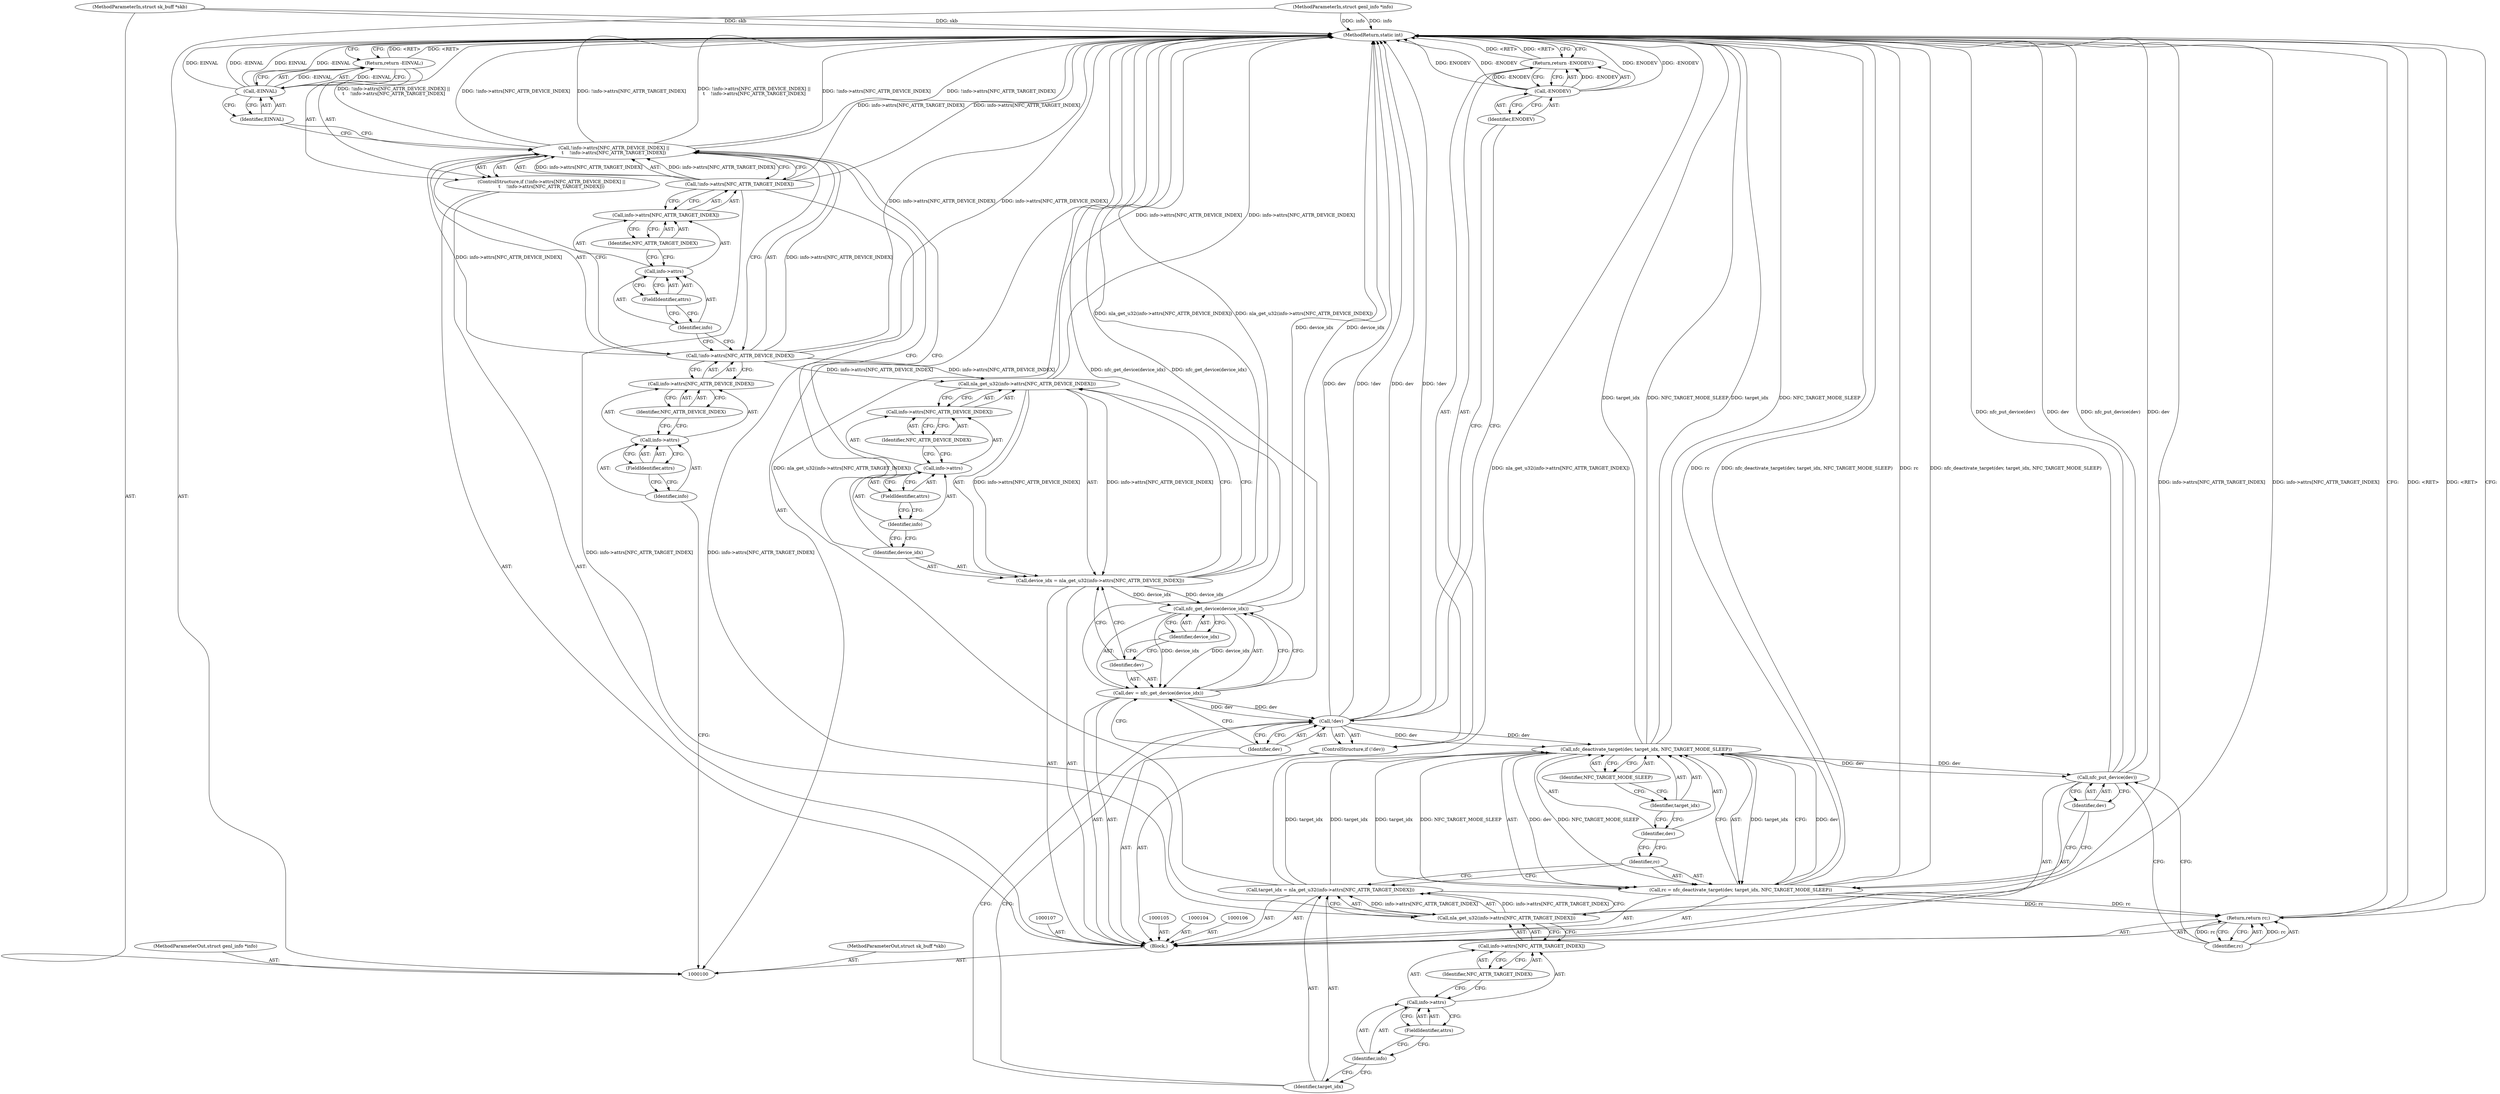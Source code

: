 digraph "0_linux_385097a3675749cbc9e97c085c0e5dfe4269ca51" {
"1000161" [label="(MethodReturn,static int)"];
"1000101" [label="(MethodParameterIn,struct sk_buff *skb)"];
"1000217" [label="(MethodParameterOut,struct sk_buff *skb)"];
"1000123" [label="(Call,-EINVAL)"];
"1000124" [label="(Identifier,EINVAL)"];
"1000122" [label="(Return,return -EINVAL;)"];
"1000127" [label="(Call,nla_get_u32(info->attrs[NFC_ATTR_DEVICE_INDEX]))"];
"1000125" [label="(Call,device_idx = nla_get_u32(info->attrs[NFC_ATTR_DEVICE_INDEX]))"];
"1000126" [label="(Identifier,device_idx)"];
"1000128" [label="(Call,info->attrs[NFC_ATTR_DEVICE_INDEX])"];
"1000129" [label="(Call,info->attrs)"];
"1000130" [label="(Identifier,info)"];
"1000131" [label="(FieldIdentifier,attrs)"];
"1000132" [label="(Identifier,NFC_ATTR_DEVICE_INDEX)"];
"1000133" [label="(Call,dev = nfc_get_device(device_idx))"];
"1000134" [label="(Identifier,dev)"];
"1000136" [label="(Identifier,device_idx)"];
"1000135" [label="(Call,nfc_get_device(device_idx))"];
"1000137" [label="(ControlStructure,if (!dev))"];
"1000138" [label="(Call,!dev)"];
"1000139" [label="(Identifier,dev)"];
"1000142" [label="(Identifier,ENODEV)"];
"1000140" [label="(Return,return -ENODEV;)"];
"1000141" [label="(Call,-ENODEV)"];
"1000143" [label="(Call,target_idx = nla_get_u32(info->attrs[NFC_ATTR_TARGET_INDEX]))"];
"1000144" [label="(Identifier,target_idx)"];
"1000145" [label="(Call,nla_get_u32(info->attrs[NFC_ATTR_TARGET_INDEX]))"];
"1000146" [label="(Call,info->attrs[NFC_ATTR_TARGET_INDEX])"];
"1000147" [label="(Call,info->attrs)"];
"1000148" [label="(Identifier,info)"];
"1000149" [label="(FieldIdentifier,attrs)"];
"1000150" [label="(Identifier,NFC_ATTR_TARGET_INDEX)"];
"1000102" [label="(MethodParameterIn,struct genl_info *info)"];
"1000218" [label="(MethodParameterOut,struct genl_info *info)"];
"1000151" [label="(Call,rc = nfc_deactivate_target(dev, target_idx, NFC_TARGET_MODE_SLEEP))"];
"1000152" [label="(Identifier,rc)"];
"1000154" [label="(Identifier,dev)"];
"1000155" [label="(Identifier,target_idx)"];
"1000156" [label="(Identifier,NFC_TARGET_MODE_SLEEP)"];
"1000153" [label="(Call,nfc_deactivate_target(dev, target_idx, NFC_TARGET_MODE_SLEEP))"];
"1000157" [label="(Call,nfc_put_device(dev))"];
"1000158" [label="(Identifier,dev)"];
"1000159" [label="(Return,return rc;)"];
"1000160" [label="(Identifier,rc)"];
"1000103" [label="(Block,)"];
"1000108" [label="(ControlStructure,if (!info->attrs[NFC_ATTR_DEVICE_INDEX] ||\n\t    !info->attrs[NFC_ATTR_TARGET_INDEX]))"];
"1000114" [label="(FieldIdentifier,attrs)"];
"1000115" [label="(Identifier,NFC_ATTR_DEVICE_INDEX)"];
"1000109" [label="(Call,!info->attrs[NFC_ATTR_DEVICE_INDEX] ||\n\t    !info->attrs[NFC_ATTR_TARGET_INDEX])"];
"1000110" [label="(Call,!info->attrs[NFC_ATTR_DEVICE_INDEX])"];
"1000111" [label="(Call,info->attrs[NFC_ATTR_DEVICE_INDEX])"];
"1000112" [label="(Call,info->attrs)"];
"1000113" [label="(Identifier,info)"];
"1000120" [label="(FieldIdentifier,attrs)"];
"1000121" [label="(Identifier,NFC_ATTR_TARGET_INDEX)"];
"1000116" [label="(Call,!info->attrs[NFC_ATTR_TARGET_INDEX])"];
"1000117" [label="(Call,info->attrs[NFC_ATTR_TARGET_INDEX])"];
"1000118" [label="(Call,info->attrs)"];
"1000119" [label="(Identifier,info)"];
"1000161" -> "1000100"  [label="AST: "];
"1000161" -> "1000122"  [label="CFG: "];
"1000161" -> "1000140"  [label="CFG: "];
"1000161" -> "1000159"  [label="CFG: "];
"1000122" -> "1000161"  [label="DDG: <RET>"];
"1000116" -> "1000161"  [label="DDG: info->attrs[NFC_ATTR_TARGET_INDEX]"];
"1000141" -> "1000161"  [label="DDG: ENODEV"];
"1000141" -> "1000161"  [label="DDG: -ENODEV"];
"1000157" -> "1000161"  [label="DDG: nfc_put_device(dev)"];
"1000157" -> "1000161"  [label="DDG: dev"];
"1000151" -> "1000161"  [label="DDG: rc"];
"1000151" -> "1000161"  [label="DDG: nfc_deactivate_target(dev, target_idx, NFC_TARGET_MODE_SLEEP)"];
"1000145" -> "1000161"  [label="DDG: info->attrs[NFC_ATTR_TARGET_INDEX]"];
"1000109" -> "1000161"  [label="DDG: !info->attrs[NFC_ATTR_DEVICE_INDEX] ||\n\t    !info->attrs[NFC_ATTR_TARGET_INDEX]"];
"1000109" -> "1000161"  [label="DDG: !info->attrs[NFC_ATTR_DEVICE_INDEX]"];
"1000109" -> "1000161"  [label="DDG: !info->attrs[NFC_ATTR_TARGET_INDEX]"];
"1000123" -> "1000161"  [label="DDG: EINVAL"];
"1000123" -> "1000161"  [label="DDG: -EINVAL"];
"1000138" -> "1000161"  [label="DDG: dev"];
"1000138" -> "1000161"  [label="DDG: !dev"];
"1000153" -> "1000161"  [label="DDG: target_idx"];
"1000153" -> "1000161"  [label="DDG: NFC_TARGET_MODE_SLEEP"];
"1000125" -> "1000161"  [label="DDG: nla_get_u32(info->attrs[NFC_ATTR_DEVICE_INDEX])"];
"1000102" -> "1000161"  [label="DDG: info"];
"1000133" -> "1000161"  [label="DDG: nfc_get_device(device_idx)"];
"1000101" -> "1000161"  [label="DDG: skb"];
"1000135" -> "1000161"  [label="DDG: device_idx"];
"1000143" -> "1000161"  [label="DDG: nla_get_u32(info->attrs[NFC_ATTR_TARGET_INDEX])"];
"1000127" -> "1000161"  [label="DDG: info->attrs[NFC_ATTR_DEVICE_INDEX]"];
"1000110" -> "1000161"  [label="DDG: info->attrs[NFC_ATTR_DEVICE_INDEX]"];
"1000140" -> "1000161"  [label="DDG: <RET>"];
"1000159" -> "1000161"  [label="DDG: <RET>"];
"1000101" -> "1000100"  [label="AST: "];
"1000101" -> "1000161"  [label="DDG: skb"];
"1000217" -> "1000100"  [label="AST: "];
"1000123" -> "1000122"  [label="AST: "];
"1000123" -> "1000124"  [label="CFG: "];
"1000124" -> "1000123"  [label="AST: "];
"1000122" -> "1000123"  [label="CFG: "];
"1000123" -> "1000161"  [label="DDG: EINVAL"];
"1000123" -> "1000161"  [label="DDG: -EINVAL"];
"1000123" -> "1000122"  [label="DDG: -EINVAL"];
"1000124" -> "1000123"  [label="AST: "];
"1000124" -> "1000109"  [label="CFG: "];
"1000123" -> "1000124"  [label="CFG: "];
"1000122" -> "1000108"  [label="AST: "];
"1000122" -> "1000123"  [label="CFG: "];
"1000123" -> "1000122"  [label="AST: "];
"1000161" -> "1000122"  [label="CFG: "];
"1000122" -> "1000161"  [label="DDG: <RET>"];
"1000123" -> "1000122"  [label="DDG: -EINVAL"];
"1000127" -> "1000125"  [label="AST: "];
"1000127" -> "1000128"  [label="CFG: "];
"1000128" -> "1000127"  [label="AST: "];
"1000125" -> "1000127"  [label="CFG: "];
"1000127" -> "1000161"  [label="DDG: info->attrs[NFC_ATTR_DEVICE_INDEX]"];
"1000127" -> "1000125"  [label="DDG: info->attrs[NFC_ATTR_DEVICE_INDEX]"];
"1000110" -> "1000127"  [label="DDG: info->attrs[NFC_ATTR_DEVICE_INDEX]"];
"1000125" -> "1000103"  [label="AST: "];
"1000125" -> "1000127"  [label="CFG: "];
"1000126" -> "1000125"  [label="AST: "];
"1000127" -> "1000125"  [label="AST: "];
"1000134" -> "1000125"  [label="CFG: "];
"1000125" -> "1000161"  [label="DDG: nla_get_u32(info->attrs[NFC_ATTR_DEVICE_INDEX])"];
"1000127" -> "1000125"  [label="DDG: info->attrs[NFC_ATTR_DEVICE_INDEX]"];
"1000125" -> "1000135"  [label="DDG: device_idx"];
"1000126" -> "1000125"  [label="AST: "];
"1000126" -> "1000109"  [label="CFG: "];
"1000130" -> "1000126"  [label="CFG: "];
"1000128" -> "1000127"  [label="AST: "];
"1000128" -> "1000132"  [label="CFG: "];
"1000129" -> "1000128"  [label="AST: "];
"1000132" -> "1000128"  [label="AST: "];
"1000127" -> "1000128"  [label="CFG: "];
"1000129" -> "1000128"  [label="AST: "];
"1000129" -> "1000131"  [label="CFG: "];
"1000130" -> "1000129"  [label="AST: "];
"1000131" -> "1000129"  [label="AST: "];
"1000132" -> "1000129"  [label="CFG: "];
"1000130" -> "1000129"  [label="AST: "];
"1000130" -> "1000126"  [label="CFG: "];
"1000131" -> "1000130"  [label="CFG: "];
"1000131" -> "1000129"  [label="AST: "];
"1000131" -> "1000130"  [label="CFG: "];
"1000129" -> "1000131"  [label="CFG: "];
"1000132" -> "1000128"  [label="AST: "];
"1000132" -> "1000129"  [label="CFG: "];
"1000128" -> "1000132"  [label="CFG: "];
"1000133" -> "1000103"  [label="AST: "];
"1000133" -> "1000135"  [label="CFG: "];
"1000134" -> "1000133"  [label="AST: "];
"1000135" -> "1000133"  [label="AST: "];
"1000139" -> "1000133"  [label="CFG: "];
"1000133" -> "1000161"  [label="DDG: nfc_get_device(device_idx)"];
"1000135" -> "1000133"  [label="DDG: device_idx"];
"1000133" -> "1000138"  [label="DDG: dev"];
"1000134" -> "1000133"  [label="AST: "];
"1000134" -> "1000125"  [label="CFG: "];
"1000136" -> "1000134"  [label="CFG: "];
"1000136" -> "1000135"  [label="AST: "];
"1000136" -> "1000134"  [label="CFG: "];
"1000135" -> "1000136"  [label="CFG: "];
"1000135" -> "1000133"  [label="AST: "];
"1000135" -> "1000136"  [label="CFG: "];
"1000136" -> "1000135"  [label="AST: "];
"1000133" -> "1000135"  [label="CFG: "];
"1000135" -> "1000161"  [label="DDG: device_idx"];
"1000135" -> "1000133"  [label="DDG: device_idx"];
"1000125" -> "1000135"  [label="DDG: device_idx"];
"1000137" -> "1000103"  [label="AST: "];
"1000138" -> "1000137"  [label="AST: "];
"1000140" -> "1000137"  [label="AST: "];
"1000138" -> "1000137"  [label="AST: "];
"1000138" -> "1000139"  [label="CFG: "];
"1000139" -> "1000138"  [label="AST: "];
"1000142" -> "1000138"  [label="CFG: "];
"1000144" -> "1000138"  [label="CFG: "];
"1000138" -> "1000161"  [label="DDG: dev"];
"1000138" -> "1000161"  [label="DDG: !dev"];
"1000133" -> "1000138"  [label="DDG: dev"];
"1000138" -> "1000153"  [label="DDG: dev"];
"1000139" -> "1000138"  [label="AST: "];
"1000139" -> "1000133"  [label="CFG: "];
"1000138" -> "1000139"  [label="CFG: "];
"1000142" -> "1000141"  [label="AST: "];
"1000142" -> "1000138"  [label="CFG: "];
"1000141" -> "1000142"  [label="CFG: "];
"1000140" -> "1000137"  [label="AST: "];
"1000140" -> "1000141"  [label="CFG: "];
"1000141" -> "1000140"  [label="AST: "];
"1000161" -> "1000140"  [label="CFG: "];
"1000140" -> "1000161"  [label="DDG: <RET>"];
"1000141" -> "1000140"  [label="DDG: -ENODEV"];
"1000141" -> "1000140"  [label="AST: "];
"1000141" -> "1000142"  [label="CFG: "];
"1000142" -> "1000141"  [label="AST: "];
"1000140" -> "1000141"  [label="CFG: "];
"1000141" -> "1000161"  [label="DDG: ENODEV"];
"1000141" -> "1000161"  [label="DDG: -ENODEV"];
"1000141" -> "1000140"  [label="DDG: -ENODEV"];
"1000143" -> "1000103"  [label="AST: "];
"1000143" -> "1000145"  [label="CFG: "];
"1000144" -> "1000143"  [label="AST: "];
"1000145" -> "1000143"  [label="AST: "];
"1000152" -> "1000143"  [label="CFG: "];
"1000143" -> "1000161"  [label="DDG: nla_get_u32(info->attrs[NFC_ATTR_TARGET_INDEX])"];
"1000145" -> "1000143"  [label="DDG: info->attrs[NFC_ATTR_TARGET_INDEX]"];
"1000143" -> "1000153"  [label="DDG: target_idx"];
"1000144" -> "1000143"  [label="AST: "];
"1000144" -> "1000138"  [label="CFG: "];
"1000148" -> "1000144"  [label="CFG: "];
"1000145" -> "1000143"  [label="AST: "];
"1000145" -> "1000146"  [label="CFG: "];
"1000146" -> "1000145"  [label="AST: "];
"1000143" -> "1000145"  [label="CFG: "];
"1000145" -> "1000161"  [label="DDG: info->attrs[NFC_ATTR_TARGET_INDEX]"];
"1000145" -> "1000143"  [label="DDG: info->attrs[NFC_ATTR_TARGET_INDEX]"];
"1000116" -> "1000145"  [label="DDG: info->attrs[NFC_ATTR_TARGET_INDEX]"];
"1000146" -> "1000145"  [label="AST: "];
"1000146" -> "1000150"  [label="CFG: "];
"1000147" -> "1000146"  [label="AST: "];
"1000150" -> "1000146"  [label="AST: "];
"1000145" -> "1000146"  [label="CFG: "];
"1000147" -> "1000146"  [label="AST: "];
"1000147" -> "1000149"  [label="CFG: "];
"1000148" -> "1000147"  [label="AST: "];
"1000149" -> "1000147"  [label="AST: "];
"1000150" -> "1000147"  [label="CFG: "];
"1000148" -> "1000147"  [label="AST: "];
"1000148" -> "1000144"  [label="CFG: "];
"1000149" -> "1000148"  [label="CFG: "];
"1000149" -> "1000147"  [label="AST: "];
"1000149" -> "1000148"  [label="CFG: "];
"1000147" -> "1000149"  [label="CFG: "];
"1000150" -> "1000146"  [label="AST: "];
"1000150" -> "1000147"  [label="CFG: "];
"1000146" -> "1000150"  [label="CFG: "];
"1000102" -> "1000100"  [label="AST: "];
"1000102" -> "1000161"  [label="DDG: info"];
"1000218" -> "1000100"  [label="AST: "];
"1000151" -> "1000103"  [label="AST: "];
"1000151" -> "1000153"  [label="CFG: "];
"1000152" -> "1000151"  [label="AST: "];
"1000153" -> "1000151"  [label="AST: "];
"1000158" -> "1000151"  [label="CFG: "];
"1000151" -> "1000161"  [label="DDG: rc"];
"1000151" -> "1000161"  [label="DDG: nfc_deactivate_target(dev, target_idx, NFC_TARGET_MODE_SLEEP)"];
"1000153" -> "1000151"  [label="DDG: dev"];
"1000153" -> "1000151"  [label="DDG: target_idx"];
"1000153" -> "1000151"  [label="DDG: NFC_TARGET_MODE_SLEEP"];
"1000151" -> "1000159"  [label="DDG: rc"];
"1000152" -> "1000151"  [label="AST: "];
"1000152" -> "1000143"  [label="CFG: "];
"1000154" -> "1000152"  [label="CFG: "];
"1000154" -> "1000153"  [label="AST: "];
"1000154" -> "1000152"  [label="CFG: "];
"1000155" -> "1000154"  [label="CFG: "];
"1000155" -> "1000153"  [label="AST: "];
"1000155" -> "1000154"  [label="CFG: "];
"1000156" -> "1000155"  [label="CFG: "];
"1000156" -> "1000153"  [label="AST: "];
"1000156" -> "1000155"  [label="CFG: "];
"1000153" -> "1000156"  [label="CFG: "];
"1000153" -> "1000151"  [label="AST: "];
"1000153" -> "1000156"  [label="CFG: "];
"1000154" -> "1000153"  [label="AST: "];
"1000155" -> "1000153"  [label="AST: "];
"1000156" -> "1000153"  [label="AST: "];
"1000151" -> "1000153"  [label="CFG: "];
"1000153" -> "1000161"  [label="DDG: target_idx"];
"1000153" -> "1000161"  [label="DDG: NFC_TARGET_MODE_SLEEP"];
"1000153" -> "1000151"  [label="DDG: dev"];
"1000153" -> "1000151"  [label="DDG: target_idx"];
"1000153" -> "1000151"  [label="DDG: NFC_TARGET_MODE_SLEEP"];
"1000138" -> "1000153"  [label="DDG: dev"];
"1000143" -> "1000153"  [label="DDG: target_idx"];
"1000153" -> "1000157"  [label="DDG: dev"];
"1000157" -> "1000103"  [label="AST: "];
"1000157" -> "1000158"  [label="CFG: "];
"1000158" -> "1000157"  [label="AST: "];
"1000160" -> "1000157"  [label="CFG: "];
"1000157" -> "1000161"  [label="DDG: nfc_put_device(dev)"];
"1000157" -> "1000161"  [label="DDG: dev"];
"1000153" -> "1000157"  [label="DDG: dev"];
"1000158" -> "1000157"  [label="AST: "];
"1000158" -> "1000151"  [label="CFG: "];
"1000157" -> "1000158"  [label="CFG: "];
"1000159" -> "1000103"  [label="AST: "];
"1000159" -> "1000160"  [label="CFG: "];
"1000160" -> "1000159"  [label="AST: "];
"1000161" -> "1000159"  [label="CFG: "];
"1000159" -> "1000161"  [label="DDG: <RET>"];
"1000160" -> "1000159"  [label="DDG: rc"];
"1000151" -> "1000159"  [label="DDG: rc"];
"1000160" -> "1000159"  [label="AST: "];
"1000160" -> "1000157"  [label="CFG: "];
"1000159" -> "1000160"  [label="CFG: "];
"1000160" -> "1000159"  [label="DDG: rc"];
"1000103" -> "1000100"  [label="AST: "];
"1000104" -> "1000103"  [label="AST: "];
"1000105" -> "1000103"  [label="AST: "];
"1000106" -> "1000103"  [label="AST: "];
"1000107" -> "1000103"  [label="AST: "];
"1000108" -> "1000103"  [label="AST: "];
"1000125" -> "1000103"  [label="AST: "];
"1000133" -> "1000103"  [label="AST: "];
"1000137" -> "1000103"  [label="AST: "];
"1000143" -> "1000103"  [label="AST: "];
"1000151" -> "1000103"  [label="AST: "];
"1000157" -> "1000103"  [label="AST: "];
"1000159" -> "1000103"  [label="AST: "];
"1000108" -> "1000103"  [label="AST: "];
"1000109" -> "1000108"  [label="AST: "];
"1000122" -> "1000108"  [label="AST: "];
"1000114" -> "1000112"  [label="AST: "];
"1000114" -> "1000113"  [label="CFG: "];
"1000112" -> "1000114"  [label="CFG: "];
"1000115" -> "1000111"  [label="AST: "];
"1000115" -> "1000112"  [label="CFG: "];
"1000111" -> "1000115"  [label="CFG: "];
"1000109" -> "1000108"  [label="AST: "];
"1000109" -> "1000110"  [label="CFG: "];
"1000109" -> "1000116"  [label="CFG: "];
"1000110" -> "1000109"  [label="AST: "];
"1000116" -> "1000109"  [label="AST: "];
"1000124" -> "1000109"  [label="CFG: "];
"1000126" -> "1000109"  [label="CFG: "];
"1000109" -> "1000161"  [label="DDG: !info->attrs[NFC_ATTR_DEVICE_INDEX] ||\n\t    !info->attrs[NFC_ATTR_TARGET_INDEX]"];
"1000109" -> "1000161"  [label="DDG: !info->attrs[NFC_ATTR_DEVICE_INDEX]"];
"1000109" -> "1000161"  [label="DDG: !info->attrs[NFC_ATTR_TARGET_INDEX]"];
"1000110" -> "1000109"  [label="DDG: info->attrs[NFC_ATTR_DEVICE_INDEX]"];
"1000116" -> "1000109"  [label="DDG: info->attrs[NFC_ATTR_TARGET_INDEX]"];
"1000110" -> "1000109"  [label="AST: "];
"1000110" -> "1000111"  [label="CFG: "];
"1000111" -> "1000110"  [label="AST: "];
"1000119" -> "1000110"  [label="CFG: "];
"1000109" -> "1000110"  [label="CFG: "];
"1000110" -> "1000161"  [label="DDG: info->attrs[NFC_ATTR_DEVICE_INDEX]"];
"1000110" -> "1000109"  [label="DDG: info->attrs[NFC_ATTR_DEVICE_INDEX]"];
"1000110" -> "1000127"  [label="DDG: info->attrs[NFC_ATTR_DEVICE_INDEX]"];
"1000111" -> "1000110"  [label="AST: "];
"1000111" -> "1000115"  [label="CFG: "];
"1000112" -> "1000111"  [label="AST: "];
"1000115" -> "1000111"  [label="AST: "];
"1000110" -> "1000111"  [label="CFG: "];
"1000112" -> "1000111"  [label="AST: "];
"1000112" -> "1000114"  [label="CFG: "];
"1000113" -> "1000112"  [label="AST: "];
"1000114" -> "1000112"  [label="AST: "];
"1000115" -> "1000112"  [label="CFG: "];
"1000113" -> "1000112"  [label="AST: "];
"1000113" -> "1000100"  [label="CFG: "];
"1000114" -> "1000113"  [label="CFG: "];
"1000120" -> "1000118"  [label="AST: "];
"1000120" -> "1000119"  [label="CFG: "];
"1000118" -> "1000120"  [label="CFG: "];
"1000121" -> "1000117"  [label="AST: "];
"1000121" -> "1000118"  [label="CFG: "];
"1000117" -> "1000121"  [label="CFG: "];
"1000116" -> "1000109"  [label="AST: "];
"1000116" -> "1000117"  [label="CFG: "];
"1000117" -> "1000116"  [label="AST: "];
"1000109" -> "1000116"  [label="CFG: "];
"1000116" -> "1000161"  [label="DDG: info->attrs[NFC_ATTR_TARGET_INDEX]"];
"1000116" -> "1000109"  [label="DDG: info->attrs[NFC_ATTR_TARGET_INDEX]"];
"1000116" -> "1000145"  [label="DDG: info->attrs[NFC_ATTR_TARGET_INDEX]"];
"1000117" -> "1000116"  [label="AST: "];
"1000117" -> "1000121"  [label="CFG: "];
"1000118" -> "1000117"  [label="AST: "];
"1000121" -> "1000117"  [label="AST: "];
"1000116" -> "1000117"  [label="CFG: "];
"1000118" -> "1000117"  [label="AST: "];
"1000118" -> "1000120"  [label="CFG: "];
"1000119" -> "1000118"  [label="AST: "];
"1000120" -> "1000118"  [label="AST: "];
"1000121" -> "1000118"  [label="CFG: "];
"1000119" -> "1000118"  [label="AST: "];
"1000119" -> "1000110"  [label="CFG: "];
"1000120" -> "1000119"  [label="CFG: "];
}
